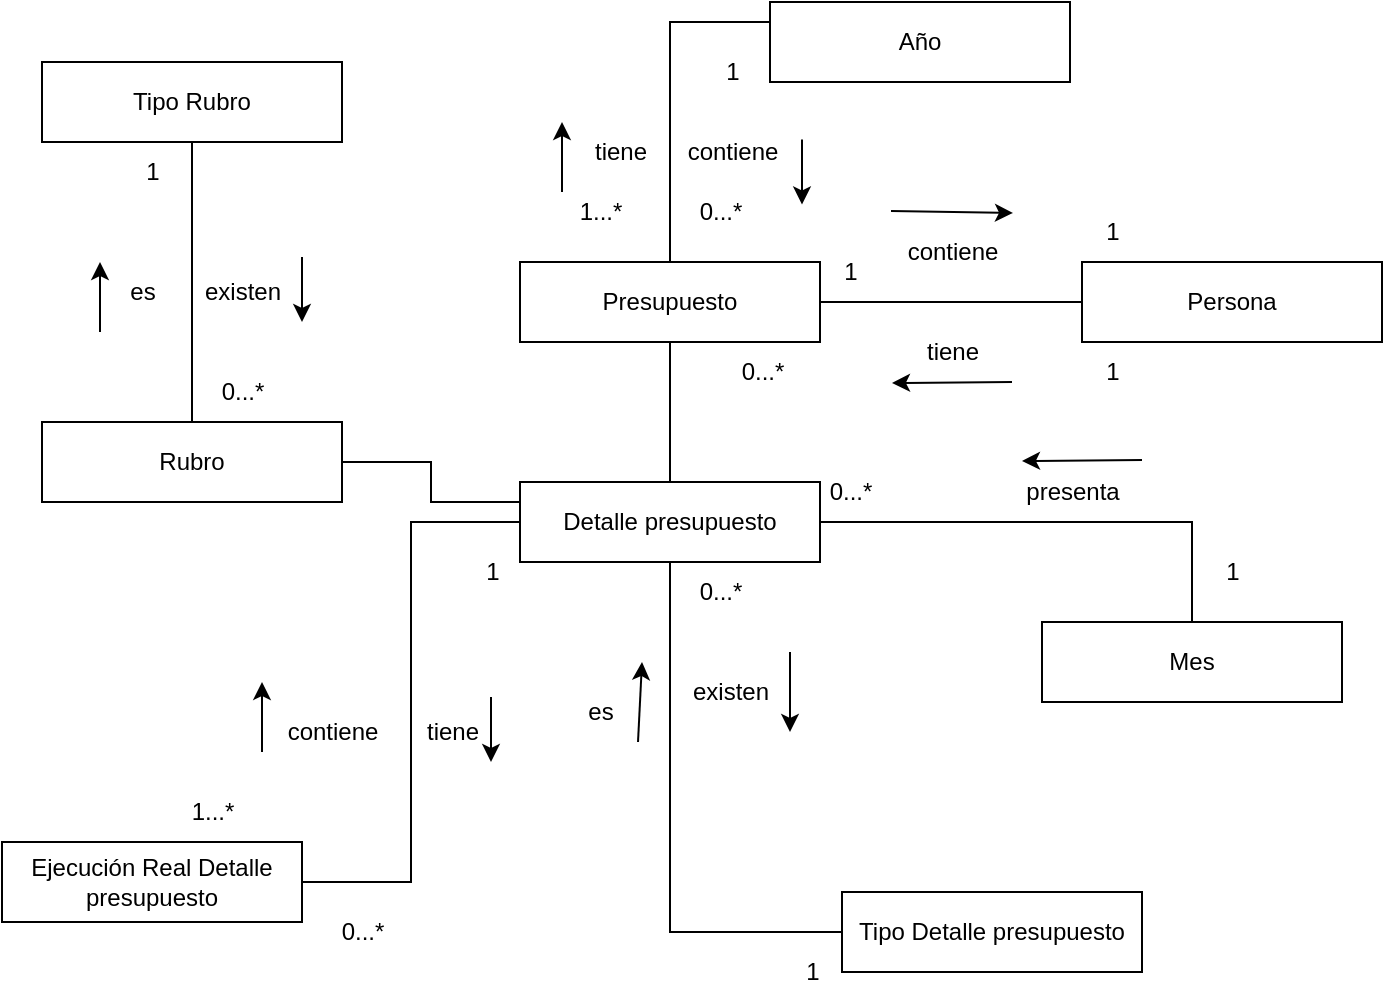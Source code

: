 <mxfile version="20.2.3" type="device"><diagram id="B_T93PETxbMU6-4G_u88" name="Página-1"><mxGraphModel dx="1102" dy="606" grid="1" gridSize="10" guides="1" tooltips="1" connect="1" arrows="1" fold="1" page="1" pageScale="1" pageWidth="827" pageHeight="1169" math="0" shadow="0"><root><mxCell id="0"/><mxCell id="1" parent="0"/><mxCell id="nAON3ZJSIEcEq-o1g-gC-3" value="Tipo Rubro" style="rounded=0;whiteSpace=wrap;html=1;" vertex="1" parent="1"><mxGeometry x="100" y="40" width="150" height="40" as="geometry"/></mxCell><mxCell id="nAON3ZJSIEcEq-o1g-gC-6" value="" style="edgeStyle=orthogonalEdgeStyle;rounded=0;orthogonalLoop=1;jettySize=auto;html=1;strokeWidth=1;endArrow=none;endFill=0;" edge="1" parent="1" source="nAON3ZJSIEcEq-o1g-gC-4" target="nAON3ZJSIEcEq-o1g-gC-3"><mxGeometry relative="1" as="geometry"/></mxCell><mxCell id="nAON3ZJSIEcEq-o1g-gC-30" style="edgeStyle=orthogonalEdgeStyle;rounded=0;orthogonalLoop=1;jettySize=auto;html=1;entryX=0;entryY=0.25;entryDx=0;entryDy=0;endArrow=none;endFill=0;strokeWidth=1;" edge="1" parent="1" source="nAON3ZJSIEcEq-o1g-gC-4" target="nAON3ZJSIEcEq-o1g-gC-15"><mxGeometry relative="1" as="geometry"/></mxCell><mxCell id="nAON3ZJSIEcEq-o1g-gC-4" value="Rubro" style="rounded=0;whiteSpace=wrap;html=1;" vertex="1" parent="1"><mxGeometry x="100" y="220" width="150" height="40" as="geometry"/></mxCell><mxCell id="nAON3ZJSIEcEq-o1g-gC-7" value="es" style="text;html=1;align=center;verticalAlign=middle;resizable=0;points=[];autosize=1;strokeColor=none;fillColor=none;" vertex="1" parent="1"><mxGeometry x="130" y="140" width="40" height="30" as="geometry"/></mxCell><mxCell id="nAON3ZJSIEcEq-o1g-gC-9" value="" style="endArrow=classic;html=1;rounded=0;strokeWidth=1;" edge="1" parent="1"><mxGeometry width="50" height="50" relative="1" as="geometry"><mxPoint x="129" y="175" as="sourcePoint"/><mxPoint x="129" y="140" as="targetPoint"/></mxGeometry></mxCell><mxCell id="nAON3ZJSIEcEq-o1g-gC-11" value="existen" style="text;html=1;align=center;verticalAlign=middle;resizable=0;points=[];autosize=1;strokeColor=none;fillColor=none;" vertex="1" parent="1"><mxGeometry x="170" y="140" width="60" height="30" as="geometry"/></mxCell><mxCell id="nAON3ZJSIEcEq-o1g-gC-12" value="" style="endArrow=classic;html=1;rounded=0;strokeWidth=1;" edge="1" parent="1"><mxGeometry width="50" height="50" relative="1" as="geometry"><mxPoint x="230" y="137.5" as="sourcePoint"/><mxPoint x="230" y="170" as="targetPoint"/></mxGeometry></mxCell><mxCell id="nAON3ZJSIEcEq-o1g-gC-13" value="1" style="text;html=1;align=center;verticalAlign=middle;resizable=0;points=[];autosize=1;strokeColor=none;fillColor=none;" vertex="1" parent="1"><mxGeometry x="140" y="80" width="30" height="30" as="geometry"/></mxCell><mxCell id="nAON3ZJSIEcEq-o1g-gC-14" value="0...*" style="text;html=1;align=center;verticalAlign=middle;resizable=0;points=[];autosize=1;strokeColor=none;fillColor=none;" vertex="1" parent="1"><mxGeometry x="419" y="100" width="40" height="30" as="geometry"/></mxCell><mxCell id="nAON3ZJSIEcEq-o1g-gC-22" value="" style="edgeStyle=orthogonalEdgeStyle;rounded=0;orthogonalLoop=1;jettySize=auto;html=1;endArrow=none;endFill=0;strokeWidth=1;" edge="1" parent="1" source="nAON3ZJSIEcEq-o1g-gC-15" target="nAON3ZJSIEcEq-o1g-gC-16"><mxGeometry relative="1" as="geometry"/></mxCell><mxCell id="nAON3ZJSIEcEq-o1g-gC-27" style="edgeStyle=orthogonalEdgeStyle;rounded=0;orthogonalLoop=1;jettySize=auto;html=1;entryX=0.5;entryY=0;entryDx=0;entryDy=0;endArrow=none;endFill=0;strokeWidth=1;" edge="1" parent="1" source="nAON3ZJSIEcEq-o1g-gC-15" target="nAON3ZJSIEcEq-o1g-gC-19"><mxGeometry relative="1" as="geometry"/></mxCell><mxCell id="nAON3ZJSIEcEq-o1g-gC-29" style="edgeStyle=orthogonalEdgeStyle;rounded=0;orthogonalLoop=1;jettySize=auto;html=1;entryX=1;entryY=0.5;entryDx=0;entryDy=0;endArrow=none;endFill=0;strokeWidth=1;" edge="1" parent="1" source="nAON3ZJSIEcEq-o1g-gC-15" target="nAON3ZJSIEcEq-o1g-gC-21"><mxGeometry relative="1" as="geometry"/></mxCell><mxCell id="nAON3ZJSIEcEq-o1g-gC-15" value="Detalle presupuesto" style="rounded=0;whiteSpace=wrap;html=1;" vertex="1" parent="1"><mxGeometry x="339" y="250" width="150" height="40" as="geometry"/></mxCell><mxCell id="nAON3ZJSIEcEq-o1g-gC-24" style="edgeStyle=orthogonalEdgeStyle;rounded=0;orthogonalLoop=1;jettySize=auto;html=1;entryX=0;entryY=0.25;entryDx=0;entryDy=0;endArrow=none;endFill=0;strokeWidth=1;" edge="1" parent="1" source="nAON3ZJSIEcEq-o1g-gC-16" target="nAON3ZJSIEcEq-o1g-gC-17"><mxGeometry relative="1" as="geometry"/></mxCell><mxCell id="nAON3ZJSIEcEq-o1g-gC-25" style="edgeStyle=orthogonalEdgeStyle;rounded=0;orthogonalLoop=1;jettySize=auto;html=1;entryX=0;entryY=0.5;entryDx=0;entryDy=0;endArrow=none;endFill=0;strokeWidth=1;" edge="1" parent="1" source="nAON3ZJSIEcEq-o1g-gC-16" target="nAON3ZJSIEcEq-o1g-gC-18"><mxGeometry relative="1" as="geometry"/></mxCell><mxCell id="nAON3ZJSIEcEq-o1g-gC-16" value="Presupuesto" style="rounded=0;whiteSpace=wrap;html=1;" vertex="1" parent="1"><mxGeometry x="339" y="140" width="150" height="40" as="geometry"/></mxCell><mxCell id="nAON3ZJSIEcEq-o1g-gC-17" value="Año" style="rounded=0;whiteSpace=wrap;html=1;" vertex="1" parent="1"><mxGeometry x="464" y="10" width="150" height="40" as="geometry"/></mxCell><mxCell id="nAON3ZJSIEcEq-o1g-gC-18" value="Persona" style="rounded=0;whiteSpace=wrap;html=1;" vertex="1" parent="1"><mxGeometry x="620" y="140" width="150" height="40" as="geometry"/></mxCell><mxCell id="nAON3ZJSIEcEq-o1g-gC-19" value="Mes" style="rounded=0;whiteSpace=wrap;html=1;" vertex="1" parent="1"><mxGeometry x="600" y="320" width="150" height="40" as="geometry"/></mxCell><mxCell id="nAON3ZJSIEcEq-o1g-gC-73" style="edgeStyle=orthogonalEdgeStyle;rounded=0;orthogonalLoop=1;jettySize=auto;html=1;endArrow=none;endFill=0;strokeWidth=1;" edge="1" parent="1" source="nAON3ZJSIEcEq-o1g-gC-20" target="nAON3ZJSIEcEq-o1g-gC-15"><mxGeometry relative="1" as="geometry"/></mxCell><mxCell id="nAON3ZJSIEcEq-o1g-gC-20" value="Tipo Detalle presupuesto" style="rounded=0;whiteSpace=wrap;html=1;" vertex="1" parent="1"><mxGeometry x="500" y="455" width="150" height="40" as="geometry"/></mxCell><mxCell id="nAON3ZJSIEcEq-o1g-gC-21" value="Ejecución Real Detalle presupuesto" style="rounded=0;whiteSpace=wrap;html=1;" vertex="1" parent="1"><mxGeometry x="80" y="430" width="150" height="40" as="geometry"/></mxCell><mxCell id="nAON3ZJSIEcEq-o1g-gC-31" value="1" style="text;html=1;align=center;verticalAlign=middle;resizable=0;points=[];autosize=1;strokeColor=none;fillColor=none;" vertex="1" parent="1"><mxGeometry x="430" y="30" width="30" height="30" as="geometry"/></mxCell><mxCell id="nAON3ZJSIEcEq-o1g-gC-32" value="contiene" style="text;html=1;align=center;verticalAlign=middle;resizable=0;points=[];autosize=1;strokeColor=none;fillColor=none;" vertex="1" parent="1"><mxGeometry x="410" y="70" width="70" height="30" as="geometry"/></mxCell><mxCell id="nAON3ZJSIEcEq-o1g-gC-34" value="" style="endArrow=classic;html=1;rounded=0;strokeWidth=1;" edge="1" parent="1"><mxGeometry width="50" height="50" relative="1" as="geometry"><mxPoint x="360" y="105" as="sourcePoint"/><mxPoint x="360" y="70" as="targetPoint"/></mxGeometry></mxCell><mxCell id="nAON3ZJSIEcEq-o1g-gC-35" value="tiene" style="text;html=1;align=center;verticalAlign=middle;resizable=0;points=[];autosize=1;strokeColor=none;fillColor=none;" vertex="1" parent="1"><mxGeometry x="364" y="70" width="50" height="30" as="geometry"/></mxCell><mxCell id="nAON3ZJSIEcEq-o1g-gC-36" value="1...*" style="text;html=1;align=center;verticalAlign=middle;resizable=0;points=[];autosize=1;strokeColor=none;fillColor=none;" vertex="1" parent="1"><mxGeometry x="359" y="100" width="40" height="30" as="geometry"/></mxCell><mxCell id="nAON3ZJSIEcEq-o1g-gC-38" value="0...*" style="text;html=1;align=center;verticalAlign=middle;resizable=0;points=[];autosize=1;strokeColor=none;fillColor=none;" vertex="1" parent="1"><mxGeometry x="180" y="190" width="40" height="30" as="geometry"/></mxCell><mxCell id="nAON3ZJSIEcEq-o1g-gC-40" value="tiene" style="text;html=1;align=center;verticalAlign=middle;resizable=0;points=[];autosize=1;strokeColor=none;fillColor=none;" vertex="1" parent="1"><mxGeometry x="280" y="360" width="50" height="30" as="geometry"/></mxCell><mxCell id="nAON3ZJSIEcEq-o1g-gC-41" value="" style="endArrow=classic;html=1;rounded=0;strokeWidth=1;" edge="1" parent="1"><mxGeometry width="50" height="50" relative="1" as="geometry"><mxPoint x="324.5" y="357.5" as="sourcePoint"/><mxPoint x="324.5" y="390" as="targetPoint"/></mxGeometry></mxCell><mxCell id="nAON3ZJSIEcEq-o1g-gC-42" value="1" style="text;html=1;align=center;verticalAlign=middle;resizable=0;points=[];autosize=1;strokeColor=none;fillColor=none;" vertex="1" parent="1"><mxGeometry x="310" y="280" width="30" height="30" as="geometry"/></mxCell><mxCell id="nAON3ZJSIEcEq-o1g-gC-43" value="0...*" style="text;html=1;align=center;verticalAlign=middle;resizable=0;points=[];autosize=1;strokeColor=none;fillColor=none;" vertex="1" parent="1"><mxGeometry x="240" y="460" width="40" height="30" as="geometry"/></mxCell><mxCell id="nAON3ZJSIEcEq-o1g-gC-45" value="" style="endArrow=classic;html=1;rounded=0;strokeWidth=1;" edge="1" parent="1"><mxGeometry width="50" height="50" relative="1" as="geometry"><mxPoint x="480" y="78.75" as="sourcePoint"/><mxPoint x="480" y="111.25" as="targetPoint"/></mxGeometry></mxCell><mxCell id="nAON3ZJSIEcEq-o1g-gC-46" value="contiene" style="text;html=1;align=center;verticalAlign=middle;resizable=0;points=[];autosize=1;strokeColor=none;fillColor=none;" vertex="1" parent="1"><mxGeometry x="210" y="360" width="70" height="30" as="geometry"/></mxCell><mxCell id="nAON3ZJSIEcEq-o1g-gC-49" value="" style="endArrow=classic;html=1;rounded=0;strokeWidth=1;" edge="1" parent="1"><mxGeometry width="50" height="50" relative="1" as="geometry"><mxPoint x="210" y="385" as="sourcePoint"/><mxPoint x="210" y="350" as="targetPoint"/></mxGeometry></mxCell><mxCell id="nAON3ZJSIEcEq-o1g-gC-50" value="1...*" style="text;html=1;align=center;verticalAlign=middle;resizable=0;points=[];autosize=1;strokeColor=none;fillColor=none;" vertex="1" parent="1"><mxGeometry x="165" y="400" width="40" height="30" as="geometry"/></mxCell><mxCell id="nAON3ZJSIEcEq-o1g-gC-51" value="tiene" style="text;html=1;align=center;verticalAlign=middle;resizable=0;points=[];autosize=1;strokeColor=none;fillColor=none;" vertex="1" parent="1"><mxGeometry x="530" y="170" width="50" height="30" as="geometry"/></mxCell><mxCell id="nAON3ZJSIEcEq-o1g-gC-52" value="" style="endArrow=classic;html=1;rounded=0;strokeWidth=1;" edge="1" parent="1"><mxGeometry width="50" height="50" relative="1" as="geometry"><mxPoint x="585" y="200" as="sourcePoint"/><mxPoint x="525" y="200.5" as="targetPoint"/></mxGeometry></mxCell><mxCell id="nAON3ZJSIEcEq-o1g-gC-53" value="1" style="text;html=1;align=center;verticalAlign=middle;resizable=0;points=[];autosize=1;strokeColor=none;fillColor=none;" vertex="1" parent="1"><mxGeometry x="620" y="180" width="30" height="30" as="geometry"/></mxCell><mxCell id="nAON3ZJSIEcEq-o1g-gC-54" value="0...*" style="text;html=1;align=center;verticalAlign=middle;resizable=0;points=[];autosize=1;strokeColor=none;fillColor=none;" vertex="1" parent="1"><mxGeometry x="440" y="180" width="40" height="30" as="geometry"/></mxCell><mxCell id="nAON3ZJSIEcEq-o1g-gC-55" value="contiene" style="text;html=1;align=center;verticalAlign=middle;resizable=0;points=[];autosize=1;strokeColor=none;fillColor=none;" vertex="1" parent="1"><mxGeometry x="520" y="120" width="70" height="30" as="geometry"/></mxCell><mxCell id="nAON3ZJSIEcEq-o1g-gC-56" value="" style="endArrow=classic;html=1;rounded=0;strokeWidth=1;" edge="1" parent="1"><mxGeometry width="50" height="50" relative="1" as="geometry"><mxPoint x="524.5" y="114.5" as="sourcePoint"/><mxPoint x="585.5" y="115.5" as="targetPoint"/></mxGeometry></mxCell><mxCell id="nAON3ZJSIEcEq-o1g-gC-57" value="1" style="text;html=1;align=center;verticalAlign=middle;resizable=0;points=[];autosize=1;strokeColor=none;fillColor=none;" vertex="1" parent="1"><mxGeometry x="489" y="130" width="30" height="30" as="geometry"/></mxCell><mxCell id="nAON3ZJSIEcEq-o1g-gC-58" value="1" style="text;html=1;align=center;verticalAlign=middle;resizable=0;points=[];autosize=1;strokeColor=none;fillColor=none;" vertex="1" parent="1"><mxGeometry x="620" y="110" width="30" height="30" as="geometry"/></mxCell><mxCell id="nAON3ZJSIEcEq-o1g-gC-59" value="1" style="text;html=1;align=center;verticalAlign=middle;resizable=0;points=[];autosize=1;strokeColor=none;fillColor=none;" vertex="1" parent="1"><mxGeometry x="680" y="280" width="30" height="30" as="geometry"/></mxCell><mxCell id="nAON3ZJSIEcEq-o1g-gC-60" value="0...*" style="text;html=1;align=center;verticalAlign=middle;resizable=0;points=[];autosize=1;strokeColor=none;fillColor=none;" vertex="1" parent="1"><mxGeometry x="484" y="240" width="40" height="30" as="geometry"/></mxCell><mxCell id="nAON3ZJSIEcEq-o1g-gC-61" value="presenta" style="text;html=1;align=center;verticalAlign=middle;resizable=0;points=[];autosize=1;strokeColor=none;fillColor=none;" vertex="1" parent="1"><mxGeometry x="580" y="240" width="70" height="30" as="geometry"/></mxCell><mxCell id="nAON3ZJSIEcEq-o1g-gC-63" value="" style="endArrow=classic;html=1;rounded=0;strokeWidth=1;" edge="1" parent="1"><mxGeometry width="50" height="50" relative="1" as="geometry"><mxPoint x="650" y="239" as="sourcePoint"/><mxPoint x="590" y="239.5" as="targetPoint"/></mxGeometry></mxCell><mxCell id="nAON3ZJSIEcEq-o1g-gC-65" value="existen" style="text;html=1;align=center;verticalAlign=middle;resizable=0;points=[];autosize=1;strokeColor=none;fillColor=none;" vertex="1" parent="1"><mxGeometry x="414" y="340" width="60" height="30" as="geometry"/></mxCell><mxCell id="nAON3ZJSIEcEq-o1g-gC-66" value="" style="endArrow=classic;html=1;rounded=0;strokeWidth=1;" edge="1" parent="1"><mxGeometry width="50" height="50" relative="1" as="geometry"><mxPoint x="474" y="335" as="sourcePoint"/><mxPoint x="474" y="375" as="targetPoint"/></mxGeometry></mxCell><mxCell id="nAON3ZJSIEcEq-o1g-gC-69" value="" style="endArrow=classic;html=1;rounded=0;strokeWidth=1;" edge="1" parent="1"><mxGeometry width="50" height="50" relative="1" as="geometry"><mxPoint x="398" y="380" as="sourcePoint"/><mxPoint x="400" y="340" as="targetPoint"/></mxGeometry></mxCell><mxCell id="nAON3ZJSIEcEq-o1g-gC-70" value="0...*" style="text;html=1;align=center;verticalAlign=middle;resizable=0;points=[];autosize=1;strokeColor=none;fillColor=none;" vertex="1" parent="1"><mxGeometry x="419" y="290" width="40" height="30" as="geometry"/></mxCell><mxCell id="nAON3ZJSIEcEq-o1g-gC-72" value="es" style="text;html=1;align=center;verticalAlign=middle;resizable=0;points=[];autosize=1;strokeColor=none;fillColor=none;" vertex="1" parent="1"><mxGeometry x="359" y="350" width="40" height="30" as="geometry"/></mxCell><mxCell id="nAON3ZJSIEcEq-o1g-gC-74" value="1" style="text;html=1;align=center;verticalAlign=middle;resizable=0;points=[];autosize=1;strokeColor=none;fillColor=none;" vertex="1" parent="1"><mxGeometry x="470" y="480" width="30" height="30" as="geometry"/></mxCell></root></mxGraphModel></diagram></mxfile>